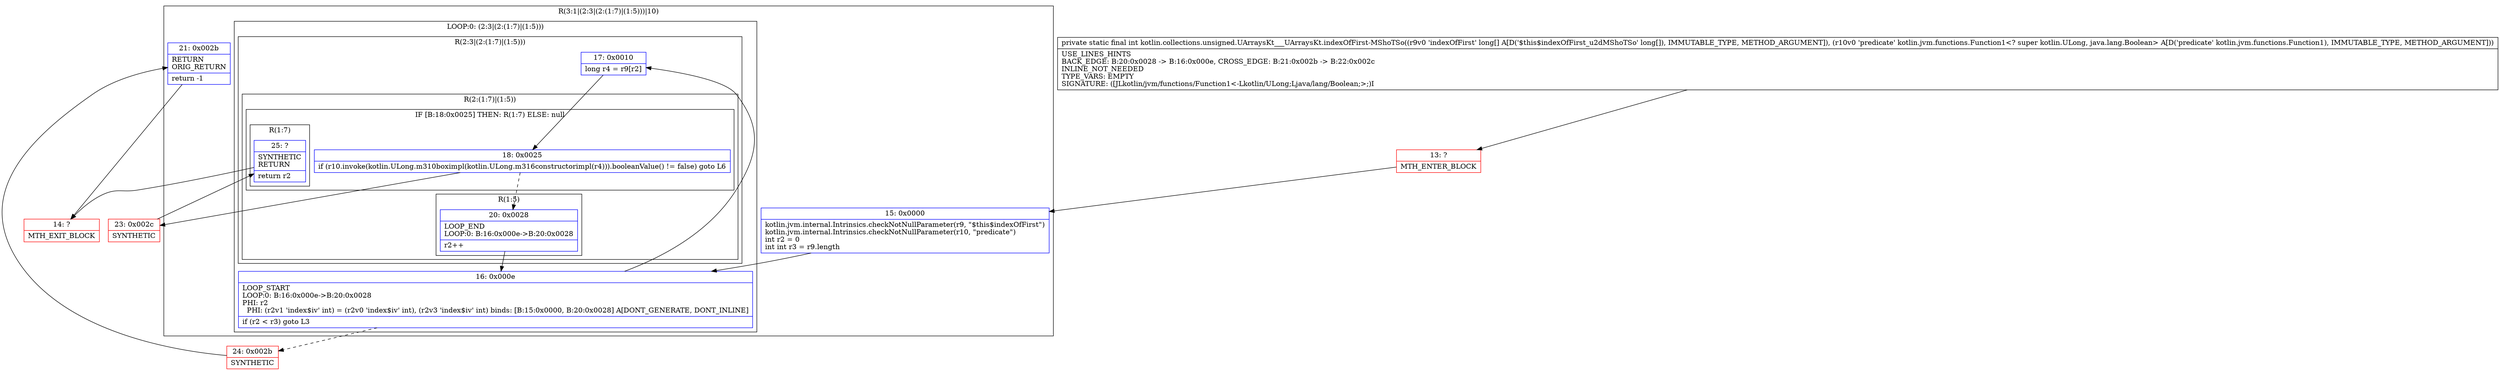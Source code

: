 digraph "CFG forkotlin.collections.unsigned.UArraysKt___UArraysKt.indexOfFirst\-MShoTSo([JLkotlin\/jvm\/functions\/Function1;)I" {
subgraph cluster_Region_1073855696 {
label = "R(3:1|(2:3|(2:(1:7)|(1:5)))|10)";
node [shape=record,color=blue];
Node_15 [shape=record,label="{15\:\ 0x0000|kotlin.jvm.internal.Intrinsics.checkNotNullParameter(r9, \"$this$indexOfFirst\")\lkotlin.jvm.internal.Intrinsics.checkNotNullParameter(r10, \"predicate\")\lint r2 = 0\lint int r3 = r9.length\l}"];
subgraph cluster_LoopRegion_536581126 {
label = "LOOP:0: (2:3|(2:(1:7)|(1:5)))";
node [shape=record,color=blue];
Node_16 [shape=record,label="{16\:\ 0x000e|LOOP_START\lLOOP:0: B:16:0x000e\-\>B:20:0x0028\lPHI: r2 \l  PHI: (r2v1 'index$iv' int) = (r2v0 'index$iv' int), (r2v3 'index$iv' int) binds: [B:15:0x0000, B:20:0x0028] A[DONT_GENERATE, DONT_INLINE]\l|if (r2 \< r3) goto L3\l}"];
subgraph cluster_Region_282467454 {
label = "R(2:3|(2:(1:7)|(1:5)))";
node [shape=record,color=blue];
Node_17 [shape=record,label="{17\:\ 0x0010|long r4 = r9[r2]\l}"];
subgraph cluster_Region_1667758618 {
label = "R(2:(1:7)|(1:5))";
node [shape=record,color=blue];
subgraph cluster_IfRegion_518271365 {
label = "IF [B:18:0x0025] THEN: R(1:7) ELSE: null";
node [shape=record,color=blue];
Node_18 [shape=record,label="{18\:\ 0x0025|if (r10.invoke(kotlin.ULong.m310boximpl(kotlin.ULong.m316constructorimpl(r4))).booleanValue() != false) goto L6\l}"];
subgraph cluster_Region_1568462216 {
label = "R(1:7)";
node [shape=record,color=blue];
Node_25 [shape=record,label="{25\:\ ?|SYNTHETIC\lRETURN\l|return r2\l}"];
}
}
subgraph cluster_Region_124803901 {
label = "R(1:5)";
node [shape=record,color=blue];
Node_20 [shape=record,label="{20\:\ 0x0028|LOOP_END\lLOOP:0: B:16:0x000e\-\>B:20:0x0028\l|r2++\l}"];
}
}
}
}
Node_21 [shape=record,label="{21\:\ 0x002b|RETURN\lORIG_RETURN\l|return \-1\l}"];
}
Node_13 [shape=record,color=red,label="{13\:\ ?|MTH_ENTER_BLOCK\l}"];
Node_23 [shape=record,color=red,label="{23\:\ 0x002c|SYNTHETIC\l}"];
Node_14 [shape=record,color=red,label="{14\:\ ?|MTH_EXIT_BLOCK\l}"];
Node_24 [shape=record,color=red,label="{24\:\ 0x002b|SYNTHETIC\l}"];
MethodNode[shape=record,label="{private static final int kotlin.collections.unsigned.UArraysKt___UArraysKt.indexOfFirst\-MShoTSo((r9v0 'indexOfFirst' long[] A[D('$this$indexOfFirst_u2dMShoTSo' long[]), IMMUTABLE_TYPE, METHOD_ARGUMENT]), (r10v0 'predicate' kotlin.jvm.functions.Function1\<? super kotlin.ULong, java.lang.Boolean\> A[D('predicate' kotlin.jvm.functions.Function1), IMMUTABLE_TYPE, METHOD_ARGUMENT]))  | USE_LINES_HINTS\lBACK_EDGE: B:20:0x0028 \-\> B:16:0x000e, CROSS_EDGE: B:21:0x002b \-\> B:22:0x002c\lINLINE_NOT_NEEDED\lTYPE_VARS: EMPTY\lSIGNATURE: ([JLkotlin\/jvm\/functions\/Function1\<\-Lkotlin\/ULong;Ljava\/lang\/Boolean;\>;)I\l}"];
MethodNode -> Node_13;Node_15 -> Node_16;
Node_16 -> Node_17;
Node_16 -> Node_24[style=dashed];
Node_17 -> Node_18;
Node_18 -> Node_20[style=dashed];
Node_18 -> Node_23;
Node_25 -> Node_14;
Node_20 -> Node_16;
Node_21 -> Node_14;
Node_13 -> Node_15;
Node_23 -> Node_25;
Node_24 -> Node_21;
}

